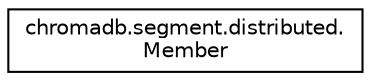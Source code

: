 digraph "Graphical Class Hierarchy"
{
 // LATEX_PDF_SIZE
  edge [fontname="Helvetica",fontsize="10",labelfontname="Helvetica",labelfontsize="10"];
  node [fontname="Helvetica",fontsize="10",shape=record];
  rankdir="LR";
  Node0 [label="chromadb.segment.distributed.\lMember",height=0.2,width=0.4,color="black", fillcolor="white", style="filled",URL="$classchromadb_1_1segment_1_1distributed_1_1Member.html",tooltip=" "];
}
